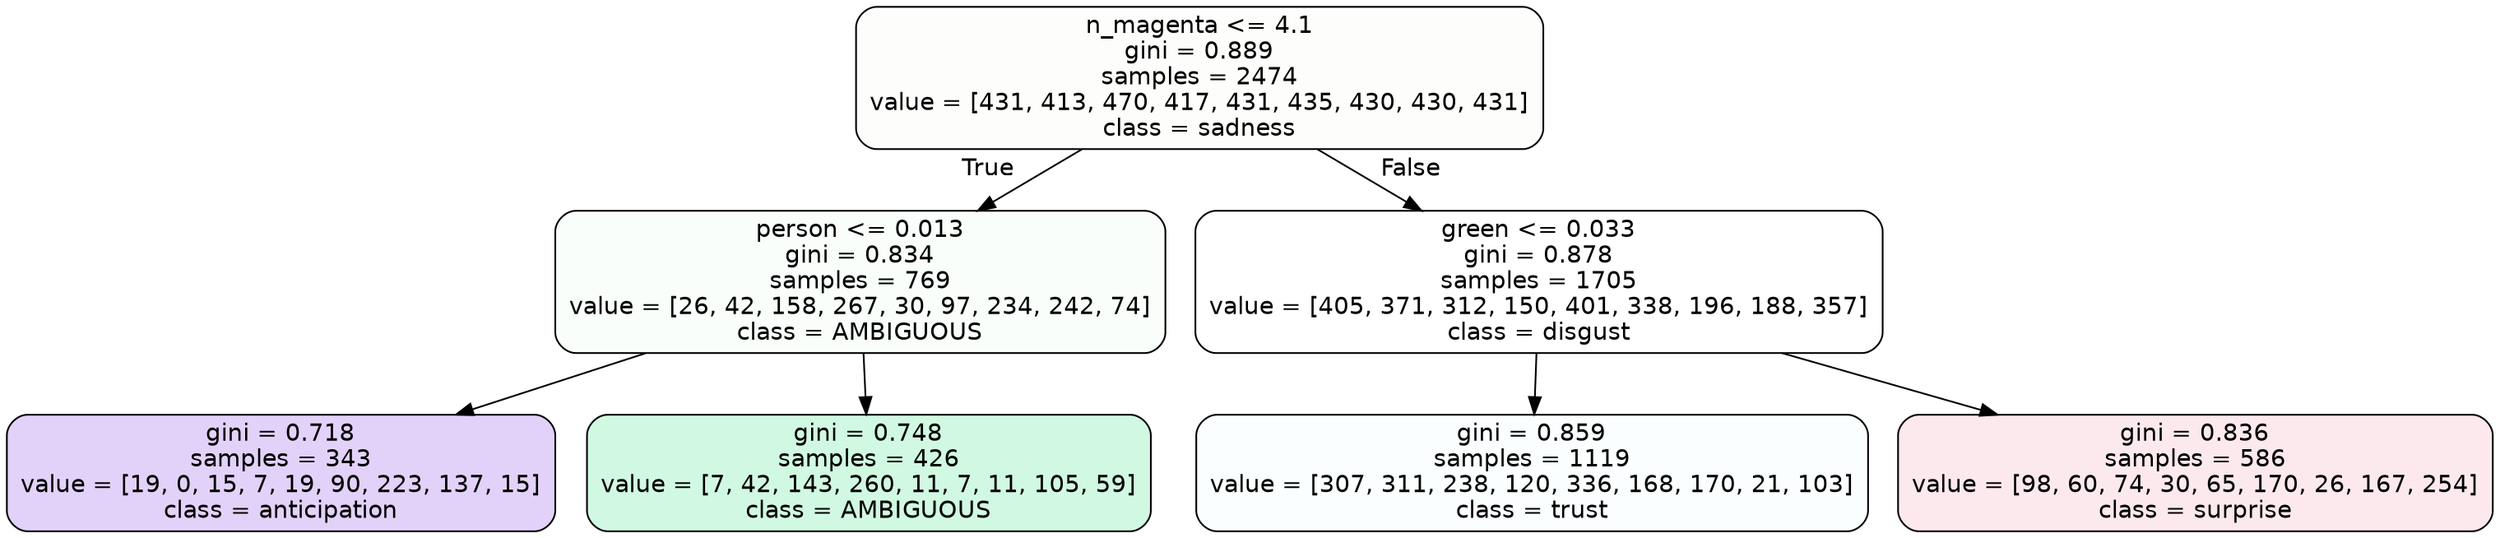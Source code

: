 digraph Tree {
node [shape=box, style="filled, rounded", color="black", fontname=helvetica] ;
edge [fontname=helvetica] ;
0 [label="n_magenta <= 4.1\ngini = 0.889\nsamples = 2474\nvalue = [431, 413, 470, 417, 431, 435, 430, 430, 431]\nclass = sadness", fillcolor="#64e53903"] ;
1 [label="person <= 0.013\ngini = 0.834\nsamples = 769\nvalue = [26, 42, 158, 267, 30, 97, 234, 242, 74]\nclass = AMBIGUOUS", fillcolor="#39e58107"] ;
0 -> 1 [labeldistance=2.5, labelangle=45, headlabel="True"] ;
2 [label="gini = 0.718\nsamples = 343\nvalue = [19, 0, 15, 7, 19, 90, 223, 137, 15]\nclass = anticipation", fillcolor="#8139e539"] ;
1 -> 2 ;
3 [label="gini = 0.748\nsamples = 426\nvalue = [7, 42, 143, 260, 11, 7, 11, 105, 59]\nclass = AMBIGUOUS", fillcolor="#39e5813b"] ;
1 -> 3 ;
4 [label="green <= 0.033\ngini = 0.878\nsamples = 1705\nvalue = [405, 371, 312, 150, 401, 338, 196, 188, 357]\nclass = disgust", fillcolor="#e5813900"] ;
0 -> 4 [labeldistance=2.5, labelangle=-45, headlabel="False"] ;
5 [label="gini = 0.859\nsamples = 1119\nvalue = [307, 311, 238, 120, 336, 168, 170, 21, 103]\nclass = trust", fillcolor="#39d7e504"] ;
4 -> 5 ;
6 [label="gini = 0.836\nsamples = 586\nvalue = [98, 60, 74, 30, 65, 170, 26, 167, 254]\nclass = surprise", fillcolor="#e539641c"] ;
4 -> 6 ;
}